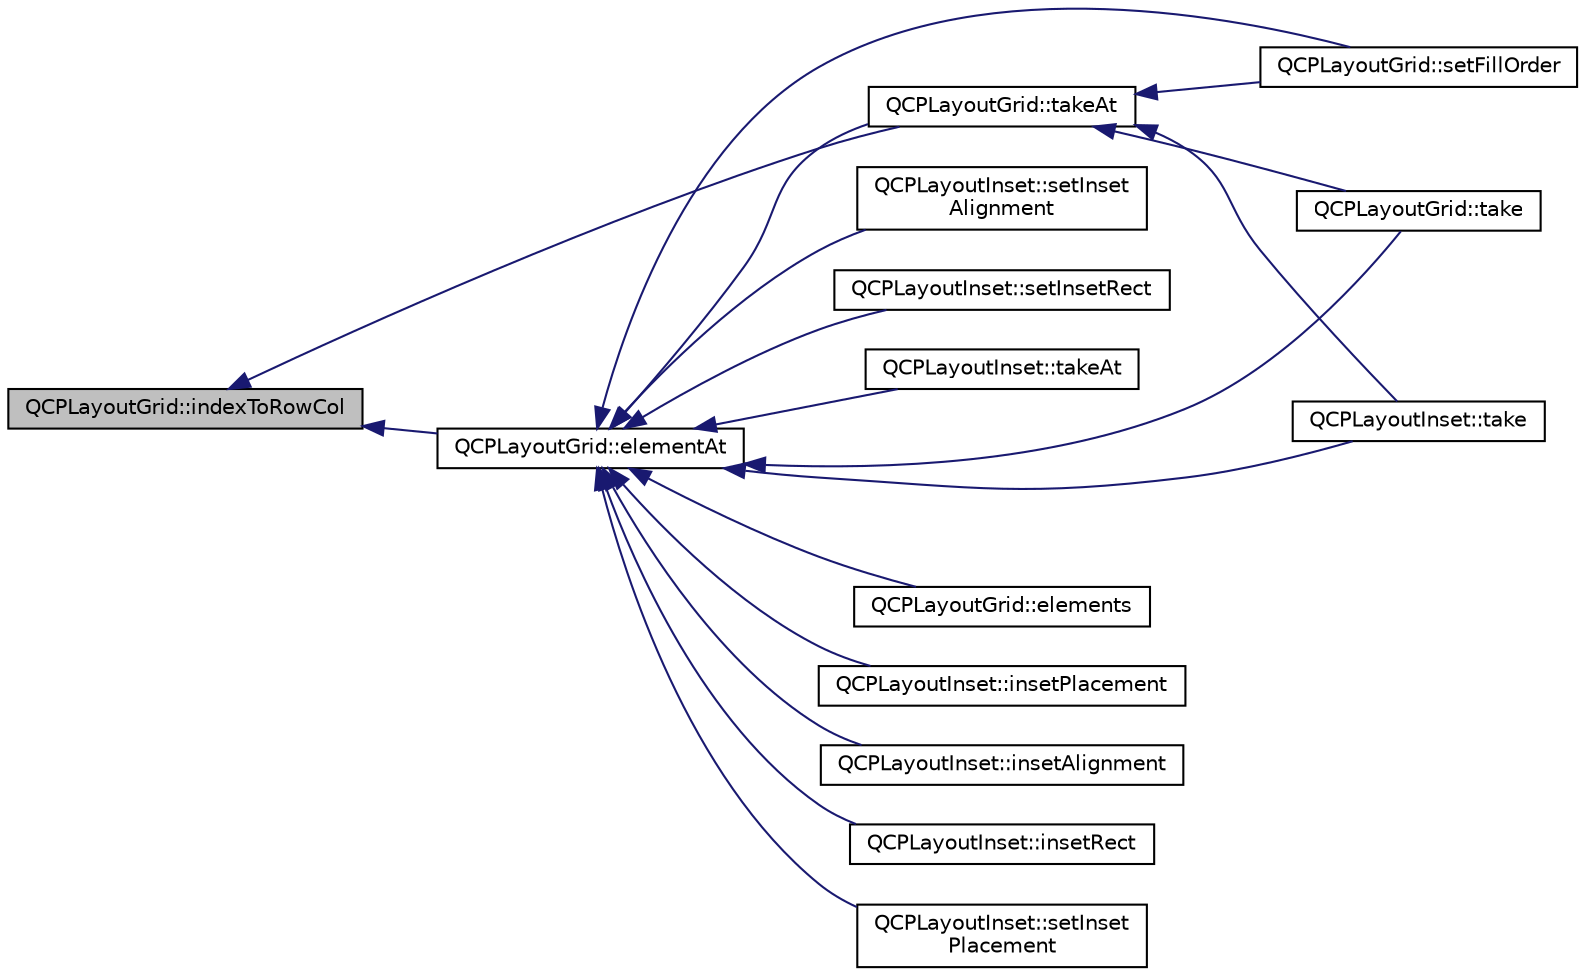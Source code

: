 digraph "QCPLayoutGrid::indexToRowCol"
{
  edge [fontname="Helvetica",fontsize="10",labelfontname="Helvetica",labelfontsize="10"];
  node [fontname="Helvetica",fontsize="10",shape=record];
  rankdir="LR";
  Node175 [label="QCPLayoutGrid::indexToRowCol",height=0.2,width=0.4,color="black", fillcolor="grey75", style="filled", fontcolor="black"];
  Node175 -> Node176 [dir="back",color="midnightblue",fontsize="10",style="solid",fontname="Helvetica"];
  Node176 [label="QCPLayoutGrid::elementAt",height=0.2,width=0.4,color="black", fillcolor="white", style="filled",URL="$class_q_c_p_layout_grid.html#a4288f174082555f6bd92021bdedb75dc"];
  Node176 -> Node177 [dir="back",color="midnightblue",fontsize="10",style="solid",fontname="Helvetica"];
  Node177 [label="QCPLayoutGrid::setFillOrder",height=0.2,width=0.4,color="black", fillcolor="white", style="filled",URL="$class_q_c_p_layout_grid.html#affc2f3cfd22f28698c5b29b960d2a391"];
  Node176 -> Node178 [dir="back",color="midnightblue",fontsize="10",style="solid",fontname="Helvetica"];
  Node178 [label="QCPLayoutGrid::takeAt",height=0.2,width=0.4,color="black", fillcolor="white", style="filled",URL="$class_q_c_p_layout_grid.html#a17dd220234d1bbf8835abcc666384d45"];
  Node178 -> Node177 [dir="back",color="midnightblue",fontsize="10",style="solid",fontname="Helvetica"];
  Node178 -> Node179 [dir="back",color="midnightblue",fontsize="10",style="solid",fontname="Helvetica"];
  Node179 [label="QCPLayoutGrid::take",height=0.2,width=0.4,color="black", fillcolor="white", style="filled",URL="$class_q_c_p_layout_grid.html#aee961c2eb6cf8a85dcbc5a7d7b6c1a00"];
  Node178 -> Node180 [dir="back",color="midnightblue",fontsize="10",style="solid",fontname="Helvetica"];
  Node180 [label="QCPLayoutInset::take",height=0.2,width=0.4,color="black", fillcolor="white", style="filled",URL="$class_q_c_p_layout_inset.html#af7f13cc369f8190b5e7e17d5f39dfe1c"];
  Node176 -> Node179 [dir="back",color="midnightblue",fontsize="10",style="solid",fontname="Helvetica"];
  Node176 -> Node181 [dir="back",color="midnightblue",fontsize="10",style="solid",fontname="Helvetica"];
  Node181 [label="QCPLayoutGrid::elements",height=0.2,width=0.4,color="black", fillcolor="white", style="filled",URL="$class_q_c_p_layout_grid.html#a7d5b968b4cf57393e9e387976d91f8f7"];
  Node176 -> Node182 [dir="back",color="midnightblue",fontsize="10",style="solid",fontname="Helvetica"];
  Node182 [label="QCPLayoutInset::insetPlacement",height=0.2,width=0.4,color="black", fillcolor="white", style="filled",URL="$class_q_c_p_layout_inset.html#a6fcbd74ebbc45bfe64c604b2791aa57f"];
  Node176 -> Node183 [dir="back",color="midnightblue",fontsize="10",style="solid",fontname="Helvetica"];
  Node183 [label="QCPLayoutInset::insetAlignment",height=0.2,width=0.4,color="black", fillcolor="white", style="filled",URL="$class_q_c_p_layout_inset.html#a5b33b66f0abbb4a7cc2f8aa6c94cf7f8"];
  Node176 -> Node184 [dir="back",color="midnightblue",fontsize="10",style="solid",fontname="Helvetica"];
  Node184 [label="QCPLayoutInset::insetRect",height=0.2,width=0.4,color="black", fillcolor="white", style="filled",URL="$class_q_c_p_layout_inset.html#ab23099a46af17c31f4c40668f13c9de1"];
  Node176 -> Node185 [dir="back",color="midnightblue",fontsize="10",style="solid",fontname="Helvetica"];
  Node185 [label="QCPLayoutInset::setInset\lPlacement",height=0.2,width=0.4,color="black", fillcolor="white", style="filled",URL="$class_q_c_p_layout_inset.html#a63298830744d5d8c5345511c00fd2144"];
  Node176 -> Node186 [dir="back",color="midnightblue",fontsize="10",style="solid",fontname="Helvetica"];
  Node186 [label="QCPLayoutInset::setInset\lAlignment",height=0.2,width=0.4,color="black", fillcolor="white", style="filled",URL="$class_q_c_p_layout_inset.html#a62882a4f9ad58bb0f53da12fde022abe"];
  Node176 -> Node187 [dir="back",color="midnightblue",fontsize="10",style="solid",fontname="Helvetica"];
  Node187 [label="QCPLayoutInset::setInsetRect",height=0.2,width=0.4,color="black", fillcolor="white", style="filled",URL="$class_q_c_p_layout_inset.html#aa487c8378a6f9533567a2e6430099dc3"];
  Node176 -> Node188 [dir="back",color="midnightblue",fontsize="10",style="solid",fontname="Helvetica"];
  Node188 [label="QCPLayoutInset::takeAt",height=0.2,width=0.4,color="black", fillcolor="white", style="filled",URL="$class_q_c_p_layout_inset.html#abf2e8233f5b7051220907e62ded490a2"];
  Node176 -> Node180 [dir="back",color="midnightblue",fontsize="10",style="solid",fontname="Helvetica"];
  Node175 -> Node178 [dir="back",color="midnightblue",fontsize="10",style="solid",fontname="Helvetica"];
}
